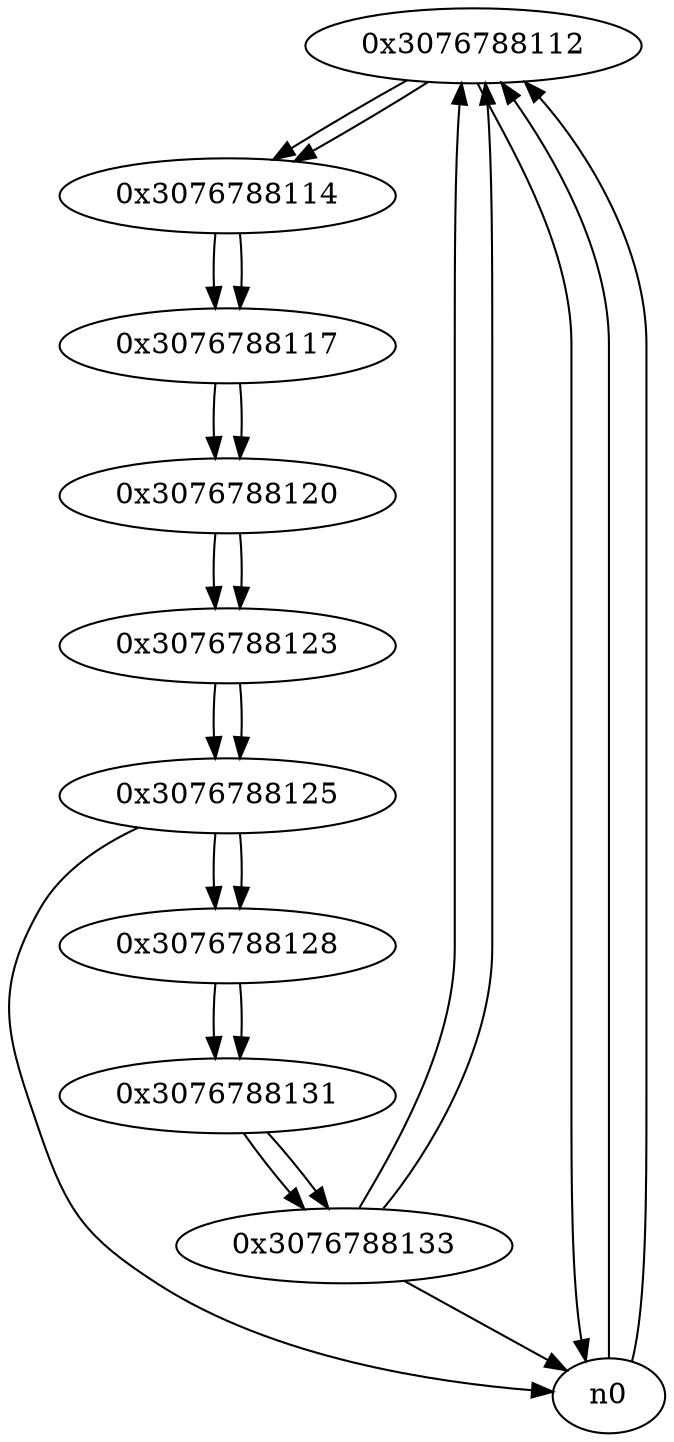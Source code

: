 digraph G{
/* nodes */
  n1 [label="0x3076788112"]
  n2 [label="0x3076788114"]
  n3 [label="0x3076788117"]
  n4 [label="0x3076788120"]
  n5 [label="0x3076788123"]
  n6 [label="0x3076788125"]
  n7 [label="0x3076788128"]
  n8 [label="0x3076788131"]
  n9 [label="0x3076788133"]
/* edges */
n1 -> n2;
n1 -> n0;
n0 -> n1;
n9 -> n1;
n0 -> n1;
n2 -> n3;
n1 -> n2;
n3 -> n4;
n2 -> n3;
n4 -> n5;
n3 -> n4;
n5 -> n6;
n4 -> n5;
n6 -> n7;
n6 -> n0;
n5 -> n6;
n7 -> n8;
n6 -> n7;
n8 -> n9;
n7 -> n8;
n9 -> n1;
n9 -> n0;
n8 -> n9;
}
